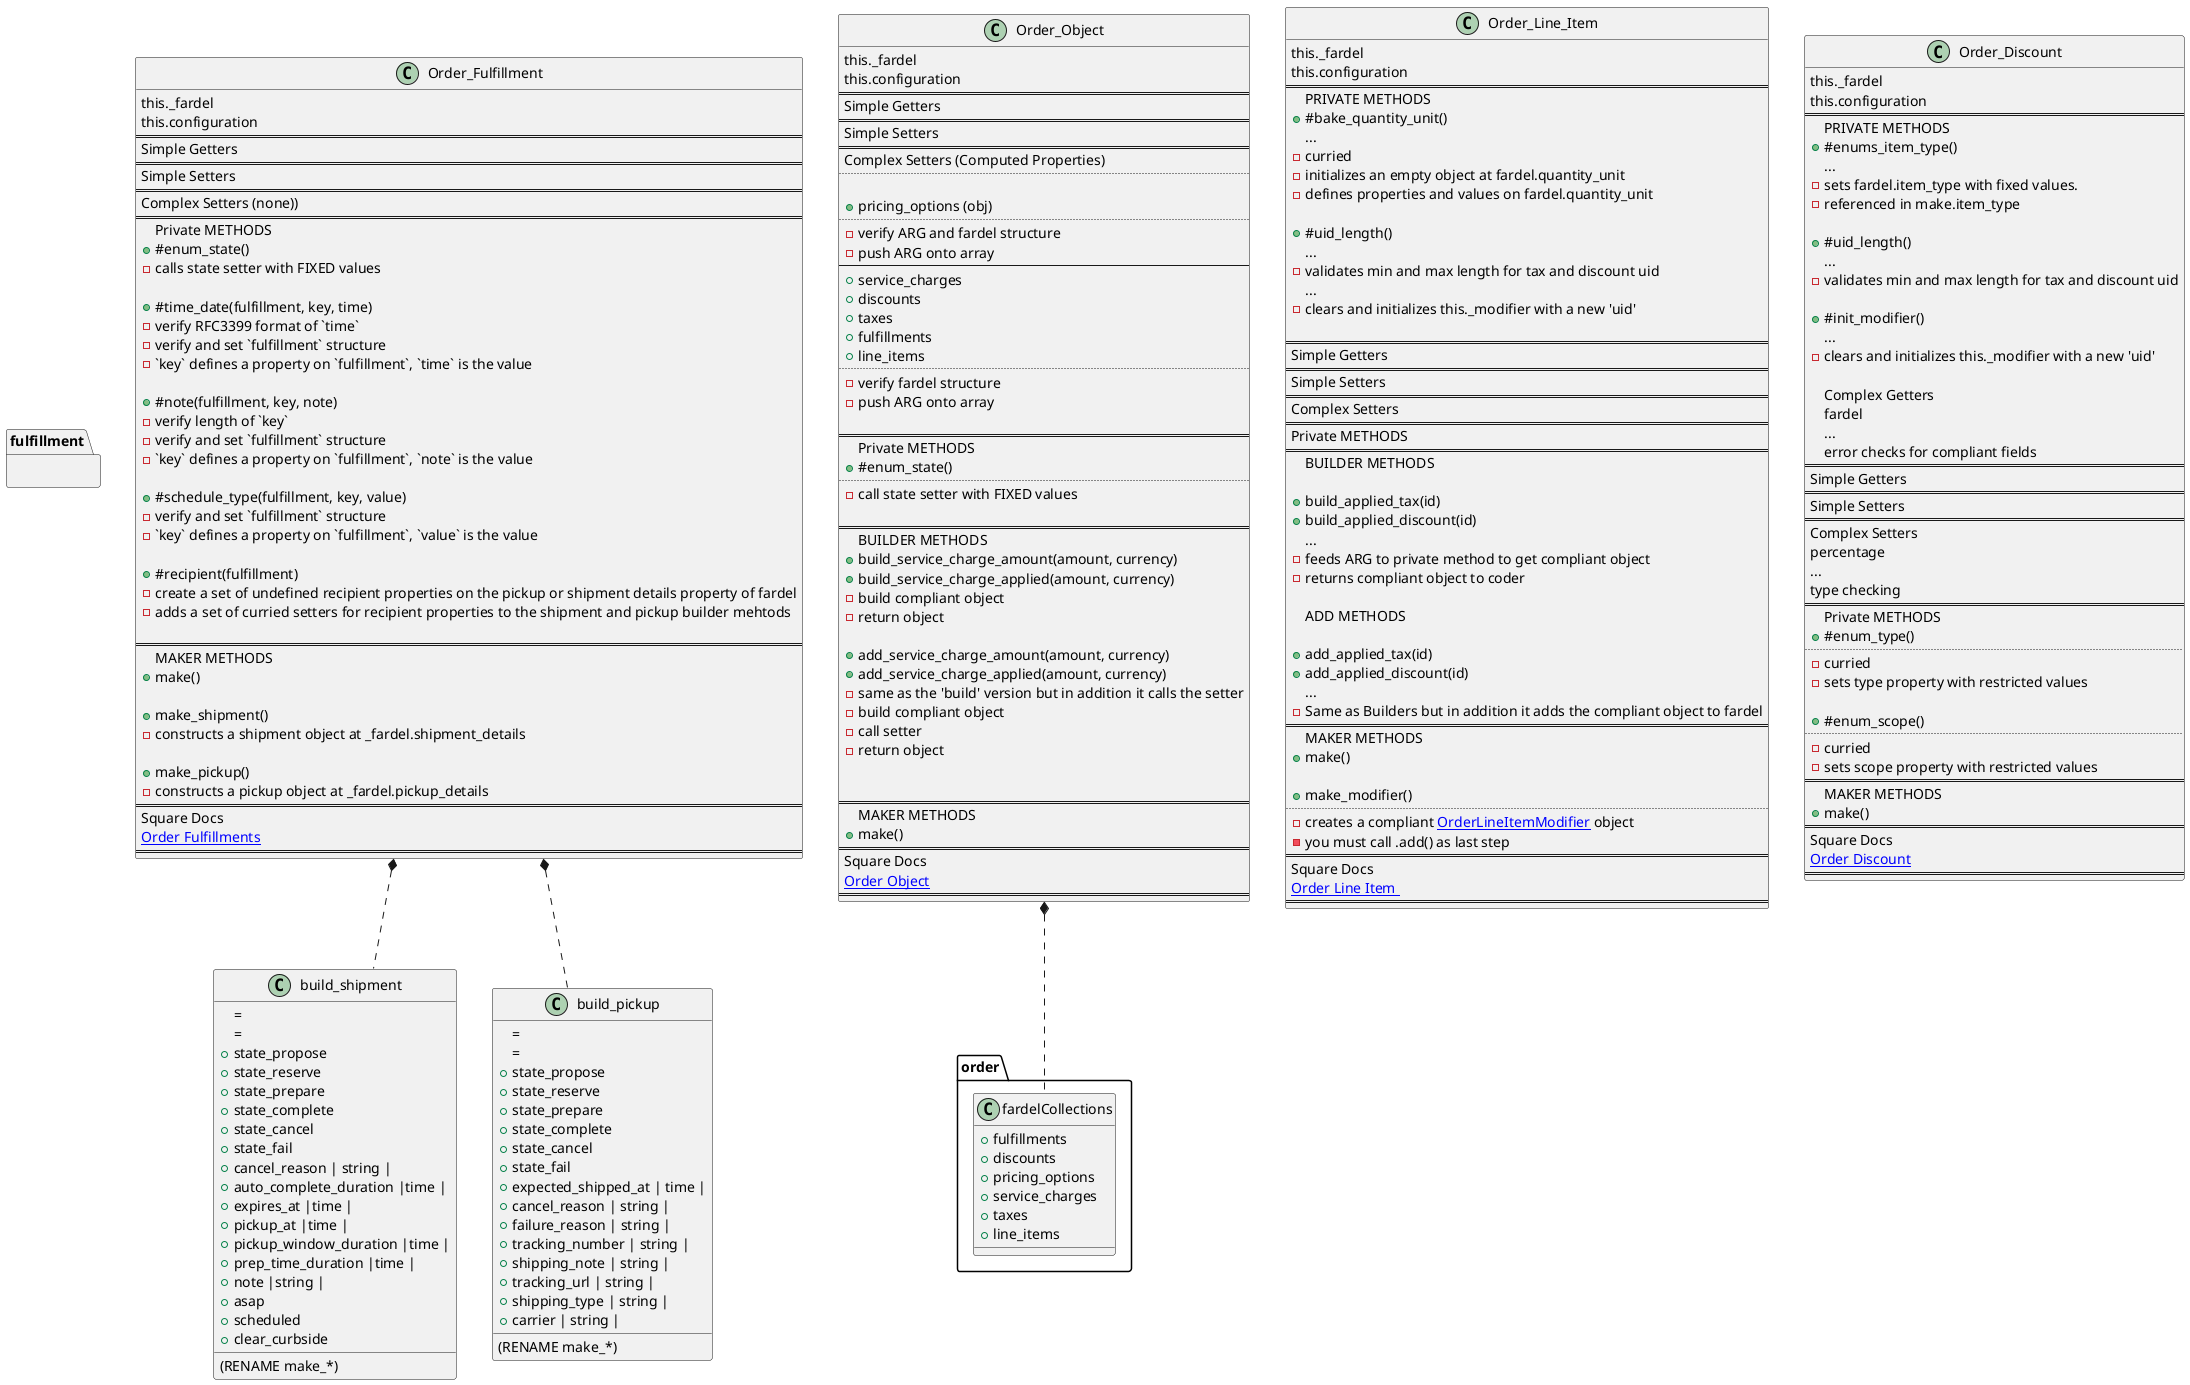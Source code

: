 @startuml
'https://plantuml.com/class-diagram


namespace fulfillment {
.Order_Fulfillment *.. .build_shipment
.Order_Fulfillment *.. .build_pickup
}

namespace order {
.Order_Object *.. fardelCollections

object fardelCollections{
  + fulfillments
  + discounts
  + pricing_options
  + service_charges
  + taxes
  + line_items
}

}

class Order_Object{
this._fardel
this.configuration
==
Simple Getters
==
Simple Setters
==
Complex Setters (Computed Properties)
..

+ pricing_options (obj)
..
- verify ARG and fardel structure
- push ARG onto array
--
+ service_charges
+ discounts
+ taxes
+ fulfillments
+ line_items
..
- verify fardel structure
- push ARG onto array

==
Private METHODS
+ #enum_state()
..
- call state setter with FIXED values

==
BUILDER METHODS
+ build_service_charge_amount(amount, currency)
+ build_service_charge_applied(amount, currency)
- build compliant object
- return object

+ add_service_charge_amount(amount, currency)
+ add_service_charge_applied(amount, currency)
- same as the 'build' version but in addition it calls the setter
- build compliant object
- call setter
- return object


==
MAKER METHODS
+ make()
==
Square Docs
[[https://developer.squareup.com/reference/square/objects/Order Order Object]]
==
}

class Order_Fulfillment {
this._fardel
this.configuration
==
Simple Getters
==
Simple Setters
==
Complex Setters (none))
==
Private METHODS
+#enum_state()
- calls state setter with FIXED values

+ #time_date(fulfillment, key, time)
- verify RFC3399 format of `time`
- verify and set `fulfillment` structure
- `key` defines a property on `fulfillment`, `time` is the value

+ #note(fulfillment, key, note)
- verify length of `key`
- verify and set `fulfillment` structure
- `key` defines a property on `fulfillment`, `note` is the value

+ #schedule_type(fulfillment, key, value)
- verify and set `fulfillment` structure
- `key` defines a property on `fulfillment`, `value` is the value

+ #recipient(fulfillment)
- create a set of undefined recipient properties on the pickup or shipment details property of fardel
- adds a set of curried setters for recipient properties to the shipment and pickup builder mehtods

==
MAKER METHODS
+ make()

+ make_shipment()
- constructs a shipment object at _fardel.shipment_details

+ make_pickup()
- constructs a pickup object at _fardel.pickup_details
==
Square Docs
[[https://developer.squareup.com/docs/orders-api/how-it-works#fulfillments Order Fulfillments]]
==
}

class Order_Line_Item {
this._fardel
this.configuration
==
PRIVATE METHODS
+#bake_quantity_unit()
...
- curried
- initializes an empty object at fardel.quantity_unit
- defines properties and values on fardel.quantity_unit

+#uid_length()
...
- validates min and max length for tax and discount uid
...
 - clears and initializes this._modifier with a new 'uid'

==
Simple Getters
==
Simple Setters
==
Complex Setters
==
Private METHODS
==
BUILDER METHODS

+build_applied_tax(id)
+build_applied_discount(id)
...
- feeds ARG to private method to get compliant object
- returns compliant object to coder

ADD METHODS

+add_applied_tax(id)
+add_applied_discount(id)
...
- Same as Builders but in addition it adds the compliant object to fardel
==
MAKER METHODS
+ make()

+make_modifier()
..
- creates a compliant [[https://developer.squareup.com/reference/square/objects/OrderLineItemModifier OrderLineItemModifier]] object
- you must call .add() as last step
==
Square Docs
[[https://developer.squareup.com/reference/square/objects/OrderLineItem Order Line Item ]]
==
}



class Order_Discount {
this._fardel
this.configuration
==
PRIVATE METHODS
+#enums_item_type()
...
- sets fardel.item_type with fixed values.
- referenced in make.item_type

+#uid_length()
...
- validates min and max length for tax and discount uid

+#init_modifier()
...
 - clears and initializes this._modifier with a new 'uid'

Complex Getters
fardel
...
error checks for compliant fields
==
Simple Getters
==
Simple Setters
==
Complex Setters
percentage
...
type checking
==
Private METHODS
+#enum_type()
..
- curried
- sets type property with restricted values

+#enum_scope()
..
- curried
- sets scope property with restricted values
==
MAKER METHODS
+ make()
==
Square Docs
[[https://developer.squareup.com/reference/square/objects/OrderLineItemDiscount Order Discount]]
==
}



object build_shipment {
=
(RENAME make_*)
=
+ state_propose
+ state_reserve
+ state_prepare
+ state_complete
+ state_cancel
+ state_fail
+ cancel_reason | string |
+ auto_complete_duration |time |
+ expires_at |time |
+ pickup_at |time |
+ pickup_window_duration |time |
+ prep_time_duration |time |
+ note |string |
+ asap
+ scheduled
+ clear_curbside

}

object build_pickup {
=
(RENAME make_*)
=

+ state_propose
+ state_reserve
+ state_prepare
+ state_complete
+ state_cancel
+ state_fail
+ expected_shipped_at | time |
+ cancel_reason | string |
+ failure_reason | string |
+ tracking_number | string |
+ shipping_note | string |
+ tracking_url | string |
+ shipping_type | string |
+ carrier | string |
}


@enduml